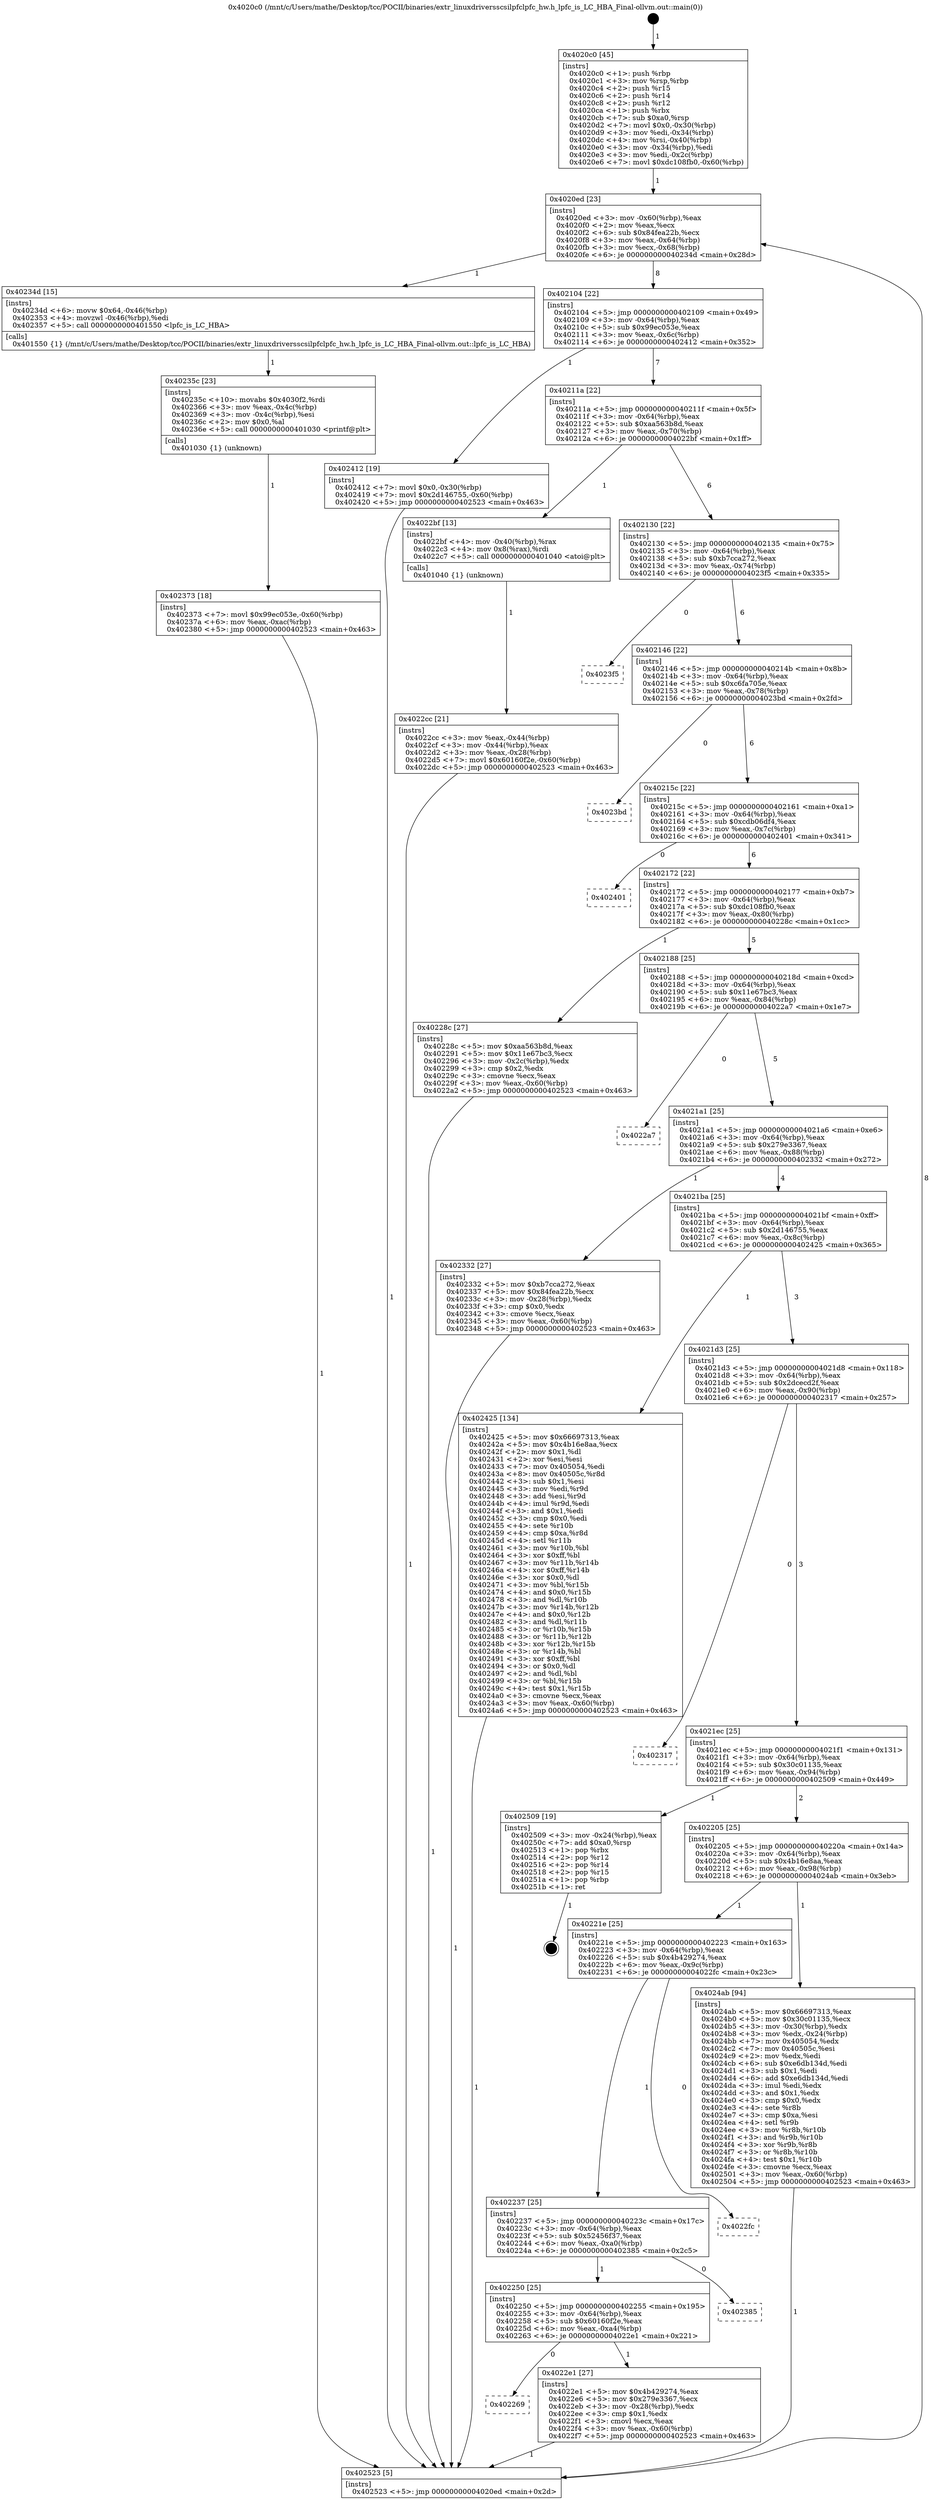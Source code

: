 digraph "0x4020c0" {
  label = "0x4020c0 (/mnt/c/Users/mathe/Desktop/tcc/POCII/binaries/extr_linuxdriversscsilpfclpfc_hw.h_lpfc_is_LC_HBA_Final-ollvm.out::main(0))"
  labelloc = "t"
  node[shape=record]

  Entry [label="",width=0.3,height=0.3,shape=circle,fillcolor=black,style=filled]
  "0x4020ed" [label="{
     0x4020ed [23]\l
     | [instrs]\l
     &nbsp;&nbsp;0x4020ed \<+3\>: mov -0x60(%rbp),%eax\l
     &nbsp;&nbsp;0x4020f0 \<+2\>: mov %eax,%ecx\l
     &nbsp;&nbsp;0x4020f2 \<+6\>: sub $0x84fea22b,%ecx\l
     &nbsp;&nbsp;0x4020f8 \<+3\>: mov %eax,-0x64(%rbp)\l
     &nbsp;&nbsp;0x4020fb \<+3\>: mov %ecx,-0x68(%rbp)\l
     &nbsp;&nbsp;0x4020fe \<+6\>: je 000000000040234d \<main+0x28d\>\l
  }"]
  "0x40234d" [label="{
     0x40234d [15]\l
     | [instrs]\l
     &nbsp;&nbsp;0x40234d \<+6\>: movw $0x64,-0x46(%rbp)\l
     &nbsp;&nbsp;0x402353 \<+4\>: movzwl -0x46(%rbp),%edi\l
     &nbsp;&nbsp;0x402357 \<+5\>: call 0000000000401550 \<lpfc_is_LC_HBA\>\l
     | [calls]\l
     &nbsp;&nbsp;0x401550 \{1\} (/mnt/c/Users/mathe/Desktop/tcc/POCII/binaries/extr_linuxdriversscsilpfclpfc_hw.h_lpfc_is_LC_HBA_Final-ollvm.out::lpfc_is_LC_HBA)\l
  }"]
  "0x402104" [label="{
     0x402104 [22]\l
     | [instrs]\l
     &nbsp;&nbsp;0x402104 \<+5\>: jmp 0000000000402109 \<main+0x49\>\l
     &nbsp;&nbsp;0x402109 \<+3\>: mov -0x64(%rbp),%eax\l
     &nbsp;&nbsp;0x40210c \<+5\>: sub $0x99ec053e,%eax\l
     &nbsp;&nbsp;0x402111 \<+3\>: mov %eax,-0x6c(%rbp)\l
     &nbsp;&nbsp;0x402114 \<+6\>: je 0000000000402412 \<main+0x352\>\l
  }"]
  Exit [label="",width=0.3,height=0.3,shape=circle,fillcolor=black,style=filled,peripheries=2]
  "0x402412" [label="{
     0x402412 [19]\l
     | [instrs]\l
     &nbsp;&nbsp;0x402412 \<+7\>: movl $0x0,-0x30(%rbp)\l
     &nbsp;&nbsp;0x402419 \<+7\>: movl $0x2d146755,-0x60(%rbp)\l
     &nbsp;&nbsp;0x402420 \<+5\>: jmp 0000000000402523 \<main+0x463\>\l
  }"]
  "0x40211a" [label="{
     0x40211a [22]\l
     | [instrs]\l
     &nbsp;&nbsp;0x40211a \<+5\>: jmp 000000000040211f \<main+0x5f\>\l
     &nbsp;&nbsp;0x40211f \<+3\>: mov -0x64(%rbp),%eax\l
     &nbsp;&nbsp;0x402122 \<+5\>: sub $0xaa563b8d,%eax\l
     &nbsp;&nbsp;0x402127 \<+3\>: mov %eax,-0x70(%rbp)\l
     &nbsp;&nbsp;0x40212a \<+6\>: je 00000000004022bf \<main+0x1ff\>\l
  }"]
  "0x402373" [label="{
     0x402373 [18]\l
     | [instrs]\l
     &nbsp;&nbsp;0x402373 \<+7\>: movl $0x99ec053e,-0x60(%rbp)\l
     &nbsp;&nbsp;0x40237a \<+6\>: mov %eax,-0xac(%rbp)\l
     &nbsp;&nbsp;0x402380 \<+5\>: jmp 0000000000402523 \<main+0x463\>\l
  }"]
  "0x4022bf" [label="{
     0x4022bf [13]\l
     | [instrs]\l
     &nbsp;&nbsp;0x4022bf \<+4\>: mov -0x40(%rbp),%rax\l
     &nbsp;&nbsp;0x4022c3 \<+4\>: mov 0x8(%rax),%rdi\l
     &nbsp;&nbsp;0x4022c7 \<+5\>: call 0000000000401040 \<atoi@plt\>\l
     | [calls]\l
     &nbsp;&nbsp;0x401040 \{1\} (unknown)\l
  }"]
  "0x402130" [label="{
     0x402130 [22]\l
     | [instrs]\l
     &nbsp;&nbsp;0x402130 \<+5\>: jmp 0000000000402135 \<main+0x75\>\l
     &nbsp;&nbsp;0x402135 \<+3\>: mov -0x64(%rbp),%eax\l
     &nbsp;&nbsp;0x402138 \<+5\>: sub $0xb7cca272,%eax\l
     &nbsp;&nbsp;0x40213d \<+3\>: mov %eax,-0x74(%rbp)\l
     &nbsp;&nbsp;0x402140 \<+6\>: je 00000000004023f5 \<main+0x335\>\l
  }"]
  "0x40235c" [label="{
     0x40235c [23]\l
     | [instrs]\l
     &nbsp;&nbsp;0x40235c \<+10\>: movabs $0x4030f2,%rdi\l
     &nbsp;&nbsp;0x402366 \<+3\>: mov %eax,-0x4c(%rbp)\l
     &nbsp;&nbsp;0x402369 \<+3\>: mov -0x4c(%rbp),%esi\l
     &nbsp;&nbsp;0x40236c \<+2\>: mov $0x0,%al\l
     &nbsp;&nbsp;0x40236e \<+5\>: call 0000000000401030 \<printf@plt\>\l
     | [calls]\l
     &nbsp;&nbsp;0x401030 \{1\} (unknown)\l
  }"]
  "0x4023f5" [label="{
     0x4023f5\l
  }", style=dashed]
  "0x402146" [label="{
     0x402146 [22]\l
     | [instrs]\l
     &nbsp;&nbsp;0x402146 \<+5\>: jmp 000000000040214b \<main+0x8b\>\l
     &nbsp;&nbsp;0x40214b \<+3\>: mov -0x64(%rbp),%eax\l
     &nbsp;&nbsp;0x40214e \<+5\>: sub $0xc6fa705e,%eax\l
     &nbsp;&nbsp;0x402153 \<+3\>: mov %eax,-0x78(%rbp)\l
     &nbsp;&nbsp;0x402156 \<+6\>: je 00000000004023bd \<main+0x2fd\>\l
  }"]
  "0x402269" [label="{
     0x402269\l
  }", style=dashed]
  "0x4023bd" [label="{
     0x4023bd\l
  }", style=dashed]
  "0x40215c" [label="{
     0x40215c [22]\l
     | [instrs]\l
     &nbsp;&nbsp;0x40215c \<+5\>: jmp 0000000000402161 \<main+0xa1\>\l
     &nbsp;&nbsp;0x402161 \<+3\>: mov -0x64(%rbp),%eax\l
     &nbsp;&nbsp;0x402164 \<+5\>: sub $0xcdb06df4,%eax\l
     &nbsp;&nbsp;0x402169 \<+3\>: mov %eax,-0x7c(%rbp)\l
     &nbsp;&nbsp;0x40216c \<+6\>: je 0000000000402401 \<main+0x341\>\l
  }"]
  "0x4022e1" [label="{
     0x4022e1 [27]\l
     | [instrs]\l
     &nbsp;&nbsp;0x4022e1 \<+5\>: mov $0x4b429274,%eax\l
     &nbsp;&nbsp;0x4022e6 \<+5\>: mov $0x279e3367,%ecx\l
     &nbsp;&nbsp;0x4022eb \<+3\>: mov -0x28(%rbp),%edx\l
     &nbsp;&nbsp;0x4022ee \<+3\>: cmp $0x1,%edx\l
     &nbsp;&nbsp;0x4022f1 \<+3\>: cmovl %ecx,%eax\l
     &nbsp;&nbsp;0x4022f4 \<+3\>: mov %eax,-0x60(%rbp)\l
     &nbsp;&nbsp;0x4022f7 \<+5\>: jmp 0000000000402523 \<main+0x463\>\l
  }"]
  "0x402401" [label="{
     0x402401\l
  }", style=dashed]
  "0x402172" [label="{
     0x402172 [22]\l
     | [instrs]\l
     &nbsp;&nbsp;0x402172 \<+5\>: jmp 0000000000402177 \<main+0xb7\>\l
     &nbsp;&nbsp;0x402177 \<+3\>: mov -0x64(%rbp),%eax\l
     &nbsp;&nbsp;0x40217a \<+5\>: sub $0xdc108fb0,%eax\l
     &nbsp;&nbsp;0x40217f \<+3\>: mov %eax,-0x80(%rbp)\l
     &nbsp;&nbsp;0x402182 \<+6\>: je 000000000040228c \<main+0x1cc\>\l
  }"]
  "0x402250" [label="{
     0x402250 [25]\l
     | [instrs]\l
     &nbsp;&nbsp;0x402250 \<+5\>: jmp 0000000000402255 \<main+0x195\>\l
     &nbsp;&nbsp;0x402255 \<+3\>: mov -0x64(%rbp),%eax\l
     &nbsp;&nbsp;0x402258 \<+5\>: sub $0x60160f2e,%eax\l
     &nbsp;&nbsp;0x40225d \<+6\>: mov %eax,-0xa4(%rbp)\l
     &nbsp;&nbsp;0x402263 \<+6\>: je 00000000004022e1 \<main+0x221\>\l
  }"]
  "0x40228c" [label="{
     0x40228c [27]\l
     | [instrs]\l
     &nbsp;&nbsp;0x40228c \<+5\>: mov $0xaa563b8d,%eax\l
     &nbsp;&nbsp;0x402291 \<+5\>: mov $0x11e67bc3,%ecx\l
     &nbsp;&nbsp;0x402296 \<+3\>: mov -0x2c(%rbp),%edx\l
     &nbsp;&nbsp;0x402299 \<+3\>: cmp $0x2,%edx\l
     &nbsp;&nbsp;0x40229c \<+3\>: cmovne %ecx,%eax\l
     &nbsp;&nbsp;0x40229f \<+3\>: mov %eax,-0x60(%rbp)\l
     &nbsp;&nbsp;0x4022a2 \<+5\>: jmp 0000000000402523 \<main+0x463\>\l
  }"]
  "0x402188" [label="{
     0x402188 [25]\l
     | [instrs]\l
     &nbsp;&nbsp;0x402188 \<+5\>: jmp 000000000040218d \<main+0xcd\>\l
     &nbsp;&nbsp;0x40218d \<+3\>: mov -0x64(%rbp),%eax\l
     &nbsp;&nbsp;0x402190 \<+5\>: sub $0x11e67bc3,%eax\l
     &nbsp;&nbsp;0x402195 \<+6\>: mov %eax,-0x84(%rbp)\l
     &nbsp;&nbsp;0x40219b \<+6\>: je 00000000004022a7 \<main+0x1e7\>\l
  }"]
  "0x402523" [label="{
     0x402523 [5]\l
     | [instrs]\l
     &nbsp;&nbsp;0x402523 \<+5\>: jmp 00000000004020ed \<main+0x2d\>\l
  }"]
  "0x4020c0" [label="{
     0x4020c0 [45]\l
     | [instrs]\l
     &nbsp;&nbsp;0x4020c0 \<+1\>: push %rbp\l
     &nbsp;&nbsp;0x4020c1 \<+3\>: mov %rsp,%rbp\l
     &nbsp;&nbsp;0x4020c4 \<+2\>: push %r15\l
     &nbsp;&nbsp;0x4020c6 \<+2\>: push %r14\l
     &nbsp;&nbsp;0x4020c8 \<+2\>: push %r12\l
     &nbsp;&nbsp;0x4020ca \<+1\>: push %rbx\l
     &nbsp;&nbsp;0x4020cb \<+7\>: sub $0xa0,%rsp\l
     &nbsp;&nbsp;0x4020d2 \<+7\>: movl $0x0,-0x30(%rbp)\l
     &nbsp;&nbsp;0x4020d9 \<+3\>: mov %edi,-0x34(%rbp)\l
     &nbsp;&nbsp;0x4020dc \<+4\>: mov %rsi,-0x40(%rbp)\l
     &nbsp;&nbsp;0x4020e0 \<+3\>: mov -0x34(%rbp),%edi\l
     &nbsp;&nbsp;0x4020e3 \<+3\>: mov %edi,-0x2c(%rbp)\l
     &nbsp;&nbsp;0x4020e6 \<+7\>: movl $0xdc108fb0,-0x60(%rbp)\l
  }"]
  "0x4022cc" [label="{
     0x4022cc [21]\l
     | [instrs]\l
     &nbsp;&nbsp;0x4022cc \<+3\>: mov %eax,-0x44(%rbp)\l
     &nbsp;&nbsp;0x4022cf \<+3\>: mov -0x44(%rbp),%eax\l
     &nbsp;&nbsp;0x4022d2 \<+3\>: mov %eax,-0x28(%rbp)\l
     &nbsp;&nbsp;0x4022d5 \<+7\>: movl $0x60160f2e,-0x60(%rbp)\l
     &nbsp;&nbsp;0x4022dc \<+5\>: jmp 0000000000402523 \<main+0x463\>\l
  }"]
  "0x402385" [label="{
     0x402385\l
  }", style=dashed]
  "0x4022a7" [label="{
     0x4022a7\l
  }", style=dashed]
  "0x4021a1" [label="{
     0x4021a1 [25]\l
     | [instrs]\l
     &nbsp;&nbsp;0x4021a1 \<+5\>: jmp 00000000004021a6 \<main+0xe6\>\l
     &nbsp;&nbsp;0x4021a6 \<+3\>: mov -0x64(%rbp),%eax\l
     &nbsp;&nbsp;0x4021a9 \<+5\>: sub $0x279e3367,%eax\l
     &nbsp;&nbsp;0x4021ae \<+6\>: mov %eax,-0x88(%rbp)\l
     &nbsp;&nbsp;0x4021b4 \<+6\>: je 0000000000402332 \<main+0x272\>\l
  }"]
  "0x402237" [label="{
     0x402237 [25]\l
     | [instrs]\l
     &nbsp;&nbsp;0x402237 \<+5\>: jmp 000000000040223c \<main+0x17c\>\l
     &nbsp;&nbsp;0x40223c \<+3\>: mov -0x64(%rbp),%eax\l
     &nbsp;&nbsp;0x40223f \<+5\>: sub $0x52456f37,%eax\l
     &nbsp;&nbsp;0x402244 \<+6\>: mov %eax,-0xa0(%rbp)\l
     &nbsp;&nbsp;0x40224a \<+6\>: je 0000000000402385 \<main+0x2c5\>\l
  }"]
  "0x402332" [label="{
     0x402332 [27]\l
     | [instrs]\l
     &nbsp;&nbsp;0x402332 \<+5\>: mov $0xb7cca272,%eax\l
     &nbsp;&nbsp;0x402337 \<+5\>: mov $0x84fea22b,%ecx\l
     &nbsp;&nbsp;0x40233c \<+3\>: mov -0x28(%rbp),%edx\l
     &nbsp;&nbsp;0x40233f \<+3\>: cmp $0x0,%edx\l
     &nbsp;&nbsp;0x402342 \<+3\>: cmove %ecx,%eax\l
     &nbsp;&nbsp;0x402345 \<+3\>: mov %eax,-0x60(%rbp)\l
     &nbsp;&nbsp;0x402348 \<+5\>: jmp 0000000000402523 \<main+0x463\>\l
  }"]
  "0x4021ba" [label="{
     0x4021ba [25]\l
     | [instrs]\l
     &nbsp;&nbsp;0x4021ba \<+5\>: jmp 00000000004021bf \<main+0xff\>\l
     &nbsp;&nbsp;0x4021bf \<+3\>: mov -0x64(%rbp),%eax\l
     &nbsp;&nbsp;0x4021c2 \<+5\>: sub $0x2d146755,%eax\l
     &nbsp;&nbsp;0x4021c7 \<+6\>: mov %eax,-0x8c(%rbp)\l
     &nbsp;&nbsp;0x4021cd \<+6\>: je 0000000000402425 \<main+0x365\>\l
  }"]
  "0x4022fc" [label="{
     0x4022fc\l
  }", style=dashed]
  "0x402425" [label="{
     0x402425 [134]\l
     | [instrs]\l
     &nbsp;&nbsp;0x402425 \<+5\>: mov $0x66697313,%eax\l
     &nbsp;&nbsp;0x40242a \<+5\>: mov $0x4b16e8aa,%ecx\l
     &nbsp;&nbsp;0x40242f \<+2\>: mov $0x1,%dl\l
     &nbsp;&nbsp;0x402431 \<+2\>: xor %esi,%esi\l
     &nbsp;&nbsp;0x402433 \<+7\>: mov 0x405054,%edi\l
     &nbsp;&nbsp;0x40243a \<+8\>: mov 0x40505c,%r8d\l
     &nbsp;&nbsp;0x402442 \<+3\>: sub $0x1,%esi\l
     &nbsp;&nbsp;0x402445 \<+3\>: mov %edi,%r9d\l
     &nbsp;&nbsp;0x402448 \<+3\>: add %esi,%r9d\l
     &nbsp;&nbsp;0x40244b \<+4\>: imul %r9d,%edi\l
     &nbsp;&nbsp;0x40244f \<+3\>: and $0x1,%edi\l
     &nbsp;&nbsp;0x402452 \<+3\>: cmp $0x0,%edi\l
     &nbsp;&nbsp;0x402455 \<+4\>: sete %r10b\l
     &nbsp;&nbsp;0x402459 \<+4\>: cmp $0xa,%r8d\l
     &nbsp;&nbsp;0x40245d \<+4\>: setl %r11b\l
     &nbsp;&nbsp;0x402461 \<+3\>: mov %r10b,%bl\l
     &nbsp;&nbsp;0x402464 \<+3\>: xor $0xff,%bl\l
     &nbsp;&nbsp;0x402467 \<+3\>: mov %r11b,%r14b\l
     &nbsp;&nbsp;0x40246a \<+4\>: xor $0xff,%r14b\l
     &nbsp;&nbsp;0x40246e \<+3\>: xor $0x0,%dl\l
     &nbsp;&nbsp;0x402471 \<+3\>: mov %bl,%r15b\l
     &nbsp;&nbsp;0x402474 \<+4\>: and $0x0,%r15b\l
     &nbsp;&nbsp;0x402478 \<+3\>: and %dl,%r10b\l
     &nbsp;&nbsp;0x40247b \<+3\>: mov %r14b,%r12b\l
     &nbsp;&nbsp;0x40247e \<+4\>: and $0x0,%r12b\l
     &nbsp;&nbsp;0x402482 \<+3\>: and %dl,%r11b\l
     &nbsp;&nbsp;0x402485 \<+3\>: or %r10b,%r15b\l
     &nbsp;&nbsp;0x402488 \<+3\>: or %r11b,%r12b\l
     &nbsp;&nbsp;0x40248b \<+3\>: xor %r12b,%r15b\l
     &nbsp;&nbsp;0x40248e \<+3\>: or %r14b,%bl\l
     &nbsp;&nbsp;0x402491 \<+3\>: xor $0xff,%bl\l
     &nbsp;&nbsp;0x402494 \<+3\>: or $0x0,%dl\l
     &nbsp;&nbsp;0x402497 \<+2\>: and %dl,%bl\l
     &nbsp;&nbsp;0x402499 \<+3\>: or %bl,%r15b\l
     &nbsp;&nbsp;0x40249c \<+4\>: test $0x1,%r15b\l
     &nbsp;&nbsp;0x4024a0 \<+3\>: cmovne %ecx,%eax\l
     &nbsp;&nbsp;0x4024a3 \<+3\>: mov %eax,-0x60(%rbp)\l
     &nbsp;&nbsp;0x4024a6 \<+5\>: jmp 0000000000402523 \<main+0x463\>\l
  }"]
  "0x4021d3" [label="{
     0x4021d3 [25]\l
     | [instrs]\l
     &nbsp;&nbsp;0x4021d3 \<+5\>: jmp 00000000004021d8 \<main+0x118\>\l
     &nbsp;&nbsp;0x4021d8 \<+3\>: mov -0x64(%rbp),%eax\l
     &nbsp;&nbsp;0x4021db \<+5\>: sub $0x2dcecd2f,%eax\l
     &nbsp;&nbsp;0x4021e0 \<+6\>: mov %eax,-0x90(%rbp)\l
     &nbsp;&nbsp;0x4021e6 \<+6\>: je 0000000000402317 \<main+0x257\>\l
  }"]
  "0x40221e" [label="{
     0x40221e [25]\l
     | [instrs]\l
     &nbsp;&nbsp;0x40221e \<+5\>: jmp 0000000000402223 \<main+0x163\>\l
     &nbsp;&nbsp;0x402223 \<+3\>: mov -0x64(%rbp),%eax\l
     &nbsp;&nbsp;0x402226 \<+5\>: sub $0x4b429274,%eax\l
     &nbsp;&nbsp;0x40222b \<+6\>: mov %eax,-0x9c(%rbp)\l
     &nbsp;&nbsp;0x402231 \<+6\>: je 00000000004022fc \<main+0x23c\>\l
  }"]
  "0x402317" [label="{
     0x402317\l
  }", style=dashed]
  "0x4021ec" [label="{
     0x4021ec [25]\l
     | [instrs]\l
     &nbsp;&nbsp;0x4021ec \<+5\>: jmp 00000000004021f1 \<main+0x131\>\l
     &nbsp;&nbsp;0x4021f1 \<+3\>: mov -0x64(%rbp),%eax\l
     &nbsp;&nbsp;0x4021f4 \<+5\>: sub $0x30c01135,%eax\l
     &nbsp;&nbsp;0x4021f9 \<+6\>: mov %eax,-0x94(%rbp)\l
     &nbsp;&nbsp;0x4021ff \<+6\>: je 0000000000402509 \<main+0x449\>\l
  }"]
  "0x4024ab" [label="{
     0x4024ab [94]\l
     | [instrs]\l
     &nbsp;&nbsp;0x4024ab \<+5\>: mov $0x66697313,%eax\l
     &nbsp;&nbsp;0x4024b0 \<+5\>: mov $0x30c01135,%ecx\l
     &nbsp;&nbsp;0x4024b5 \<+3\>: mov -0x30(%rbp),%edx\l
     &nbsp;&nbsp;0x4024b8 \<+3\>: mov %edx,-0x24(%rbp)\l
     &nbsp;&nbsp;0x4024bb \<+7\>: mov 0x405054,%edx\l
     &nbsp;&nbsp;0x4024c2 \<+7\>: mov 0x40505c,%esi\l
     &nbsp;&nbsp;0x4024c9 \<+2\>: mov %edx,%edi\l
     &nbsp;&nbsp;0x4024cb \<+6\>: sub $0xe6db134d,%edi\l
     &nbsp;&nbsp;0x4024d1 \<+3\>: sub $0x1,%edi\l
     &nbsp;&nbsp;0x4024d4 \<+6\>: add $0xe6db134d,%edi\l
     &nbsp;&nbsp;0x4024da \<+3\>: imul %edi,%edx\l
     &nbsp;&nbsp;0x4024dd \<+3\>: and $0x1,%edx\l
     &nbsp;&nbsp;0x4024e0 \<+3\>: cmp $0x0,%edx\l
     &nbsp;&nbsp;0x4024e3 \<+4\>: sete %r8b\l
     &nbsp;&nbsp;0x4024e7 \<+3\>: cmp $0xa,%esi\l
     &nbsp;&nbsp;0x4024ea \<+4\>: setl %r9b\l
     &nbsp;&nbsp;0x4024ee \<+3\>: mov %r8b,%r10b\l
     &nbsp;&nbsp;0x4024f1 \<+3\>: and %r9b,%r10b\l
     &nbsp;&nbsp;0x4024f4 \<+3\>: xor %r9b,%r8b\l
     &nbsp;&nbsp;0x4024f7 \<+3\>: or %r8b,%r10b\l
     &nbsp;&nbsp;0x4024fa \<+4\>: test $0x1,%r10b\l
     &nbsp;&nbsp;0x4024fe \<+3\>: cmovne %ecx,%eax\l
     &nbsp;&nbsp;0x402501 \<+3\>: mov %eax,-0x60(%rbp)\l
     &nbsp;&nbsp;0x402504 \<+5\>: jmp 0000000000402523 \<main+0x463\>\l
  }"]
  "0x402509" [label="{
     0x402509 [19]\l
     | [instrs]\l
     &nbsp;&nbsp;0x402509 \<+3\>: mov -0x24(%rbp),%eax\l
     &nbsp;&nbsp;0x40250c \<+7\>: add $0xa0,%rsp\l
     &nbsp;&nbsp;0x402513 \<+1\>: pop %rbx\l
     &nbsp;&nbsp;0x402514 \<+2\>: pop %r12\l
     &nbsp;&nbsp;0x402516 \<+2\>: pop %r14\l
     &nbsp;&nbsp;0x402518 \<+2\>: pop %r15\l
     &nbsp;&nbsp;0x40251a \<+1\>: pop %rbp\l
     &nbsp;&nbsp;0x40251b \<+1\>: ret\l
  }"]
  "0x402205" [label="{
     0x402205 [25]\l
     | [instrs]\l
     &nbsp;&nbsp;0x402205 \<+5\>: jmp 000000000040220a \<main+0x14a\>\l
     &nbsp;&nbsp;0x40220a \<+3\>: mov -0x64(%rbp),%eax\l
     &nbsp;&nbsp;0x40220d \<+5\>: sub $0x4b16e8aa,%eax\l
     &nbsp;&nbsp;0x402212 \<+6\>: mov %eax,-0x98(%rbp)\l
     &nbsp;&nbsp;0x402218 \<+6\>: je 00000000004024ab \<main+0x3eb\>\l
  }"]
  Entry -> "0x4020c0" [label=" 1"]
  "0x4020ed" -> "0x40234d" [label=" 1"]
  "0x4020ed" -> "0x402104" [label=" 8"]
  "0x402509" -> Exit [label=" 1"]
  "0x402104" -> "0x402412" [label=" 1"]
  "0x402104" -> "0x40211a" [label=" 7"]
  "0x4024ab" -> "0x402523" [label=" 1"]
  "0x40211a" -> "0x4022bf" [label=" 1"]
  "0x40211a" -> "0x402130" [label=" 6"]
  "0x402425" -> "0x402523" [label=" 1"]
  "0x402130" -> "0x4023f5" [label=" 0"]
  "0x402130" -> "0x402146" [label=" 6"]
  "0x402412" -> "0x402523" [label=" 1"]
  "0x402146" -> "0x4023bd" [label=" 0"]
  "0x402146" -> "0x40215c" [label=" 6"]
  "0x402373" -> "0x402523" [label=" 1"]
  "0x40215c" -> "0x402401" [label=" 0"]
  "0x40215c" -> "0x402172" [label=" 6"]
  "0x40235c" -> "0x402373" [label=" 1"]
  "0x402172" -> "0x40228c" [label=" 1"]
  "0x402172" -> "0x402188" [label=" 5"]
  "0x40228c" -> "0x402523" [label=" 1"]
  "0x4020c0" -> "0x4020ed" [label=" 1"]
  "0x402523" -> "0x4020ed" [label=" 8"]
  "0x4022bf" -> "0x4022cc" [label=" 1"]
  "0x4022cc" -> "0x402523" [label=" 1"]
  "0x402332" -> "0x402523" [label=" 1"]
  "0x402188" -> "0x4022a7" [label=" 0"]
  "0x402188" -> "0x4021a1" [label=" 5"]
  "0x4022e1" -> "0x402523" [label=" 1"]
  "0x4021a1" -> "0x402332" [label=" 1"]
  "0x4021a1" -> "0x4021ba" [label=" 4"]
  "0x402250" -> "0x4022e1" [label=" 1"]
  "0x4021ba" -> "0x402425" [label=" 1"]
  "0x4021ba" -> "0x4021d3" [label=" 3"]
  "0x40234d" -> "0x40235c" [label=" 1"]
  "0x4021d3" -> "0x402317" [label=" 0"]
  "0x4021d3" -> "0x4021ec" [label=" 3"]
  "0x402237" -> "0x402385" [label=" 0"]
  "0x4021ec" -> "0x402509" [label=" 1"]
  "0x4021ec" -> "0x402205" [label=" 2"]
  "0x402250" -> "0x402269" [label=" 0"]
  "0x402205" -> "0x4024ab" [label=" 1"]
  "0x402205" -> "0x40221e" [label=" 1"]
  "0x402237" -> "0x402250" [label=" 1"]
  "0x40221e" -> "0x4022fc" [label=" 0"]
  "0x40221e" -> "0x402237" [label=" 1"]
}

